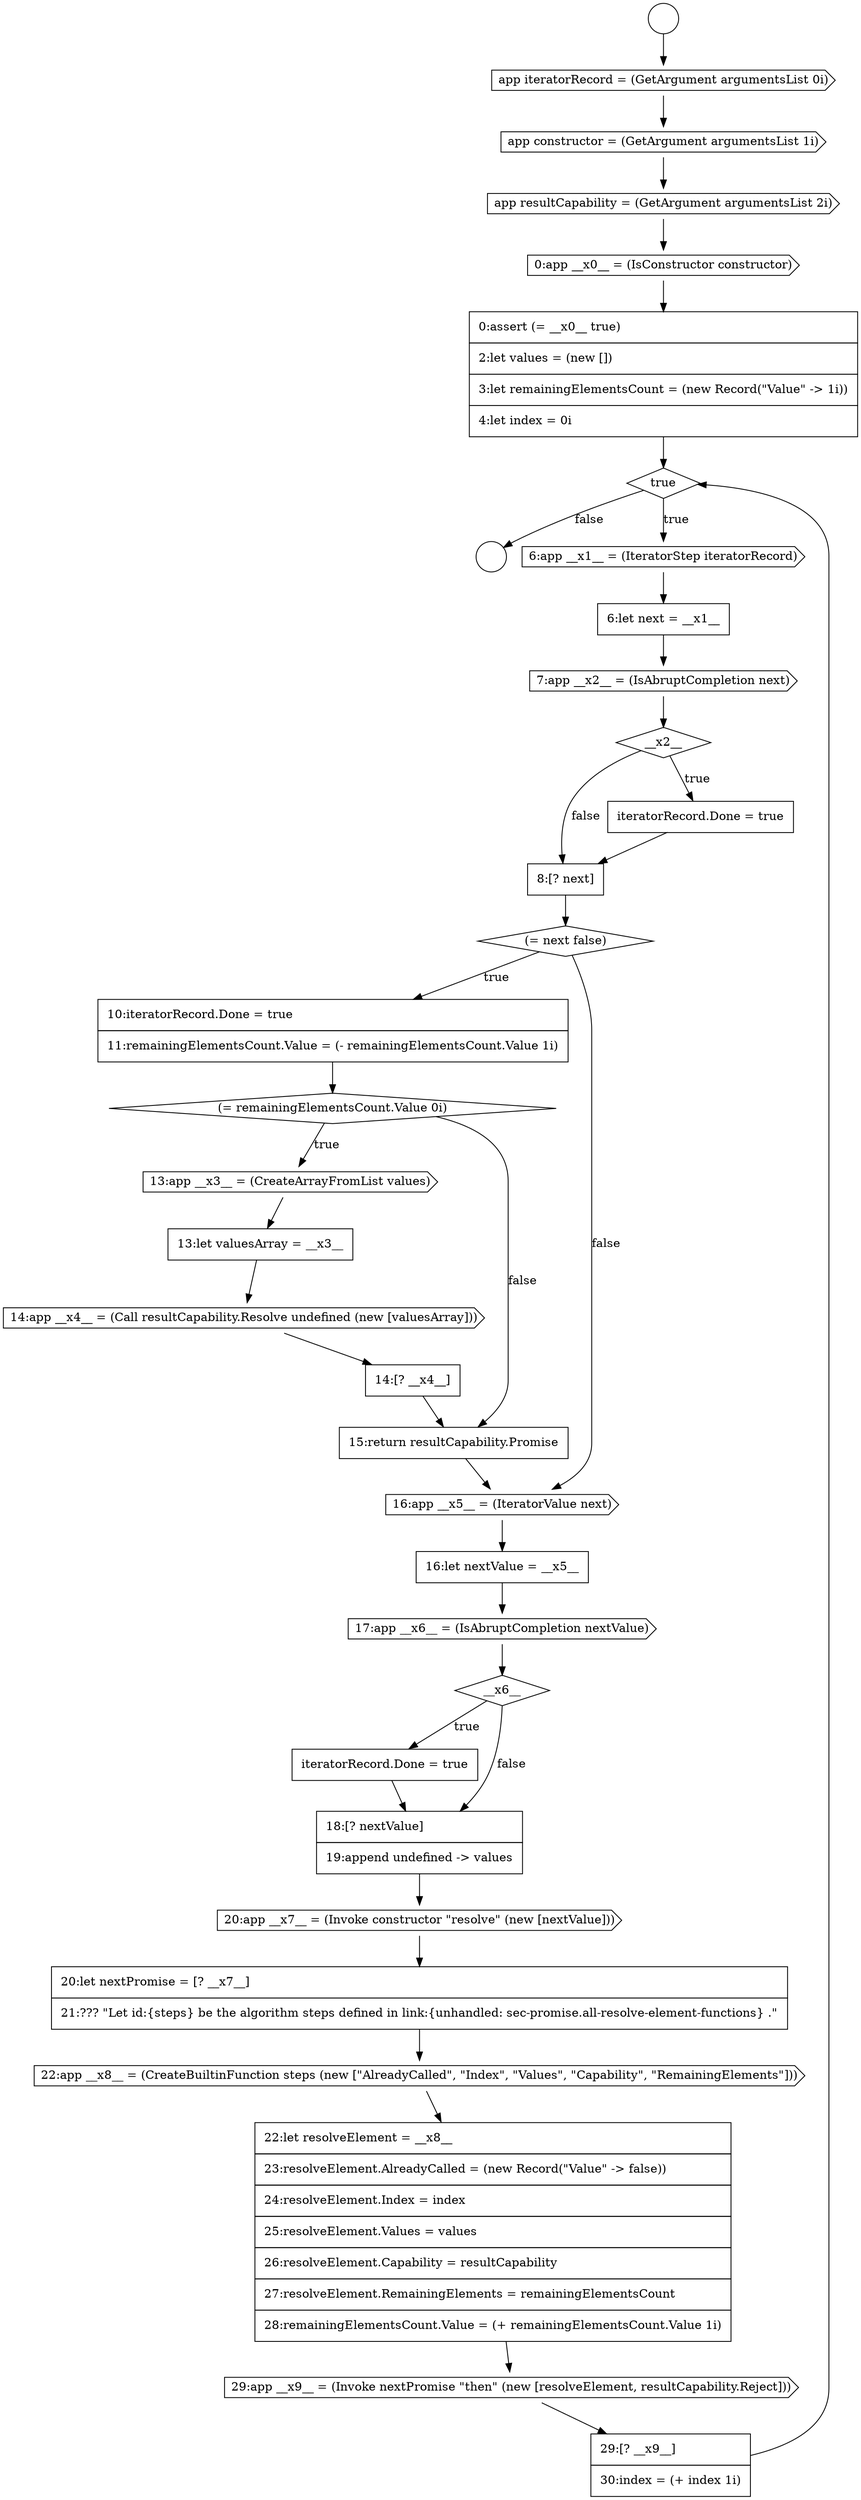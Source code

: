 digraph {
  node17920 [shape=none, margin=0, label=<<font color="black">
    <table border="0" cellborder="1" cellspacing="0" cellpadding="10">
      <tr><td align="left">0:assert (= __x0__ true)</td></tr>
      <tr><td align="left">2:let values = (new [])</td></tr>
      <tr><td align="left">3:let remainingElementsCount = (new Record(&quot;Value&quot; -&gt; 1i))</td></tr>
      <tr><td align="left">4:let index = 0i</td></tr>
    </table>
  </font>> color="black" fillcolor="white" style=filled]
  node17929 [shape=none, margin=0, label=<<font color="black">
    <table border="0" cellborder="1" cellspacing="0" cellpadding="10">
      <tr><td align="left">10:iteratorRecord.Done = true</td></tr>
      <tr><td align="left">11:remainingElementsCount.Value = (- remainingElementsCount.Value 1i)</td></tr>
    </table>
  </font>> color="black" fillcolor="white" style=filled]
  node17946 [shape=cds, label=<<font color="black">29:app __x9__ = (Invoke nextPromise &quot;then&quot; (new [resolveElement, resultCapability.Reject]))</font>> color="black" fillcolor="white" style=filled]
  node17916 [shape=cds, label=<<font color="black">app iteratorRecord = (GetArgument argumentsList 0i)</font>> color="black" fillcolor="white" style=filled]
  node17919 [shape=cds, label=<<font color="black">0:app __x0__ = (IsConstructor constructor)</font>> color="black" fillcolor="white" style=filled]
  node17915 [shape=circle label=" " color="black" fillcolor="white" style=filled]
  node17932 [shape=none, margin=0, label=<<font color="black">
    <table border="0" cellborder="1" cellspacing="0" cellpadding="10">
      <tr><td align="left">13:let valuesArray = __x3__</td></tr>
    </table>
  </font>> color="black" fillcolor="white" style=filled]
  node17931 [shape=cds, label=<<font color="black">13:app __x3__ = (CreateArrayFromList values)</font>> color="black" fillcolor="white" style=filled]
  node17918 [shape=cds, label=<<font color="black">app resultCapability = (GetArgument argumentsList 2i)</font>> color="black" fillcolor="white" style=filled]
  node17935 [shape=none, margin=0, label=<<font color="black">
    <table border="0" cellborder="1" cellspacing="0" cellpadding="10">
      <tr><td align="left">15:return resultCapability.Promise</td></tr>
    </table>
  </font>> color="black" fillcolor="white" style=filled]
  node17914 [shape=circle label=" " color="black" fillcolor="white" style=filled]
  node17943 [shape=none, margin=0, label=<<font color="black">
    <table border="0" cellborder="1" cellspacing="0" cellpadding="10">
      <tr><td align="left">20:let nextPromise = [? __x7__]</td></tr>
      <tr><td align="left">21:??? &quot;Let id:{steps} be the algorithm steps defined in link:{unhandled: sec-promise.all-resolve-element-functions} .&quot;</td></tr>
    </table>
  </font>> color="black" fillcolor="white" style=filled]
  node17930 [shape=diamond, label=<<font color="black">(= remainingElementsCount.Value 0i)</font>> color="black" fillcolor="white" style=filled]
  node17927 [shape=none, margin=0, label=<<font color="black">
    <table border="0" cellborder="1" cellspacing="0" cellpadding="10">
      <tr><td align="left">8:[? next]</td></tr>
    </table>
  </font>> color="black" fillcolor="white" style=filled]
  node17922 [shape=cds, label=<<font color="black">6:app __x1__ = (IteratorStep iteratorRecord)</font>> color="black" fillcolor="white" style=filled]
  node17924 [shape=cds, label=<<font color="black">7:app __x2__ = (IsAbruptCompletion next)</font>> color="black" fillcolor="white" style=filled]
  node17925 [shape=diamond, label=<<font color="black">__x2__</font>> color="black" fillcolor="white" style=filled]
  node17928 [shape=diamond, label=<<font color="black">(= next false)</font>> color="black" fillcolor="white" style=filled]
  node17923 [shape=none, margin=0, label=<<font color="black">
    <table border="0" cellborder="1" cellspacing="0" cellpadding="10">
      <tr><td align="left">6:let next = __x1__</td></tr>
    </table>
  </font>> color="black" fillcolor="white" style=filled]
  node17933 [shape=cds, label=<<font color="black">14:app __x4__ = (Call resultCapability.Resolve undefined (new [valuesArray]))</font>> color="black" fillcolor="white" style=filled]
  node17938 [shape=cds, label=<<font color="black">17:app __x6__ = (IsAbruptCompletion nextValue)</font>> color="black" fillcolor="white" style=filled]
  node17936 [shape=cds, label=<<font color="black">16:app __x5__ = (IteratorValue next)</font>> color="black" fillcolor="white" style=filled]
  node17945 [shape=none, margin=0, label=<<font color="black">
    <table border="0" cellborder="1" cellspacing="0" cellpadding="10">
      <tr><td align="left">22:let resolveElement = __x8__</td></tr>
      <tr><td align="left">23:resolveElement.AlreadyCalled = (new Record(&quot;Value&quot; -&gt; false))</td></tr>
      <tr><td align="left">24:resolveElement.Index = index</td></tr>
      <tr><td align="left">25:resolveElement.Values = values</td></tr>
      <tr><td align="left">26:resolveElement.Capability = resultCapability</td></tr>
      <tr><td align="left">27:resolveElement.RemainingElements = remainingElementsCount</td></tr>
      <tr><td align="left">28:remainingElementsCount.Value = (+ remainingElementsCount.Value 1i)</td></tr>
    </table>
  </font>> color="black" fillcolor="white" style=filled]
  node17939 [shape=diamond, label=<<font color="black">__x6__</font>> color="black" fillcolor="white" style=filled]
  node17942 [shape=cds, label=<<font color="black">20:app __x7__ = (Invoke constructor &quot;resolve&quot; (new [nextValue]))</font>> color="black" fillcolor="white" style=filled]
  node17926 [shape=none, margin=0, label=<<font color="black">
    <table border="0" cellborder="1" cellspacing="0" cellpadding="10">
      <tr><td align="left">iteratorRecord.Done = true</td></tr>
    </table>
  </font>> color="black" fillcolor="white" style=filled]
  node17921 [shape=diamond, label=<<font color="black">true</font>> color="black" fillcolor="white" style=filled]
  node17940 [shape=none, margin=0, label=<<font color="black">
    <table border="0" cellborder="1" cellspacing="0" cellpadding="10">
      <tr><td align="left">iteratorRecord.Done = true</td></tr>
    </table>
  </font>> color="black" fillcolor="white" style=filled]
  node17934 [shape=none, margin=0, label=<<font color="black">
    <table border="0" cellborder="1" cellspacing="0" cellpadding="10">
      <tr><td align="left">14:[? __x4__]</td></tr>
    </table>
  </font>> color="black" fillcolor="white" style=filled]
  node17947 [shape=none, margin=0, label=<<font color="black">
    <table border="0" cellborder="1" cellspacing="0" cellpadding="10">
      <tr><td align="left">29:[? __x9__]</td></tr>
      <tr><td align="left">30:index = (+ index 1i)</td></tr>
    </table>
  </font>> color="black" fillcolor="white" style=filled]
  node17917 [shape=cds, label=<<font color="black">app constructor = (GetArgument argumentsList 1i)</font>> color="black" fillcolor="white" style=filled]
  node17941 [shape=none, margin=0, label=<<font color="black">
    <table border="0" cellborder="1" cellspacing="0" cellpadding="10">
      <tr><td align="left">18:[? nextValue]</td></tr>
      <tr><td align="left">19:append undefined -&gt; values</td></tr>
    </table>
  </font>> color="black" fillcolor="white" style=filled]
  node17937 [shape=none, margin=0, label=<<font color="black">
    <table border="0" cellborder="1" cellspacing="0" cellpadding="10">
      <tr><td align="left">16:let nextValue = __x5__</td></tr>
    </table>
  </font>> color="black" fillcolor="white" style=filled]
  node17944 [shape=cds, label=<<font color="black">22:app __x8__ = (CreateBuiltinFunction steps (new [&quot;AlreadyCalled&quot;, &quot;Index&quot;, &quot;Values&quot;, &quot;Capability&quot;, &quot;RemainingElements&quot;]))</font>> color="black" fillcolor="white" style=filled]
  node17941 -> node17942 [ color="black"]
  node17916 -> node17917 [ color="black"]
  node17921 -> node17922 [label=<<font color="black">true</font>> color="black"]
  node17921 -> node17915 [label=<<font color="black">false</font>> color="black"]
  node17934 -> node17935 [ color="black"]
  node17927 -> node17928 [ color="black"]
  node17943 -> node17944 [ color="black"]
  node17936 -> node17937 [ color="black"]
  node17920 -> node17921 [ color="black"]
  node17926 -> node17927 [ color="black"]
  node17914 -> node17916 [ color="black"]
  node17923 -> node17924 [ color="black"]
  node17935 -> node17936 [ color="black"]
  node17918 -> node17919 [ color="black"]
  node17931 -> node17932 [ color="black"]
  node17928 -> node17929 [label=<<font color="black">true</font>> color="black"]
  node17928 -> node17936 [label=<<font color="black">false</font>> color="black"]
  node17922 -> node17923 [ color="black"]
  node17946 -> node17947 [ color="black"]
  node17942 -> node17943 [ color="black"]
  node17933 -> node17934 [ color="black"]
  node17947 -> node17921 [ color="black"]
  node17939 -> node17940 [label=<<font color="black">true</font>> color="black"]
  node17939 -> node17941 [label=<<font color="black">false</font>> color="black"]
  node17917 -> node17918 [ color="black"]
  node17944 -> node17945 [ color="black"]
  node17925 -> node17926 [label=<<font color="black">true</font>> color="black"]
  node17925 -> node17927 [label=<<font color="black">false</font>> color="black"]
  node17940 -> node17941 [ color="black"]
  node17924 -> node17925 [ color="black"]
  node17937 -> node17938 [ color="black"]
  node17919 -> node17920 [ color="black"]
  node17932 -> node17933 [ color="black"]
  node17945 -> node17946 [ color="black"]
  node17930 -> node17931 [label=<<font color="black">true</font>> color="black"]
  node17930 -> node17935 [label=<<font color="black">false</font>> color="black"]
  node17929 -> node17930 [ color="black"]
  node17938 -> node17939 [ color="black"]
}
